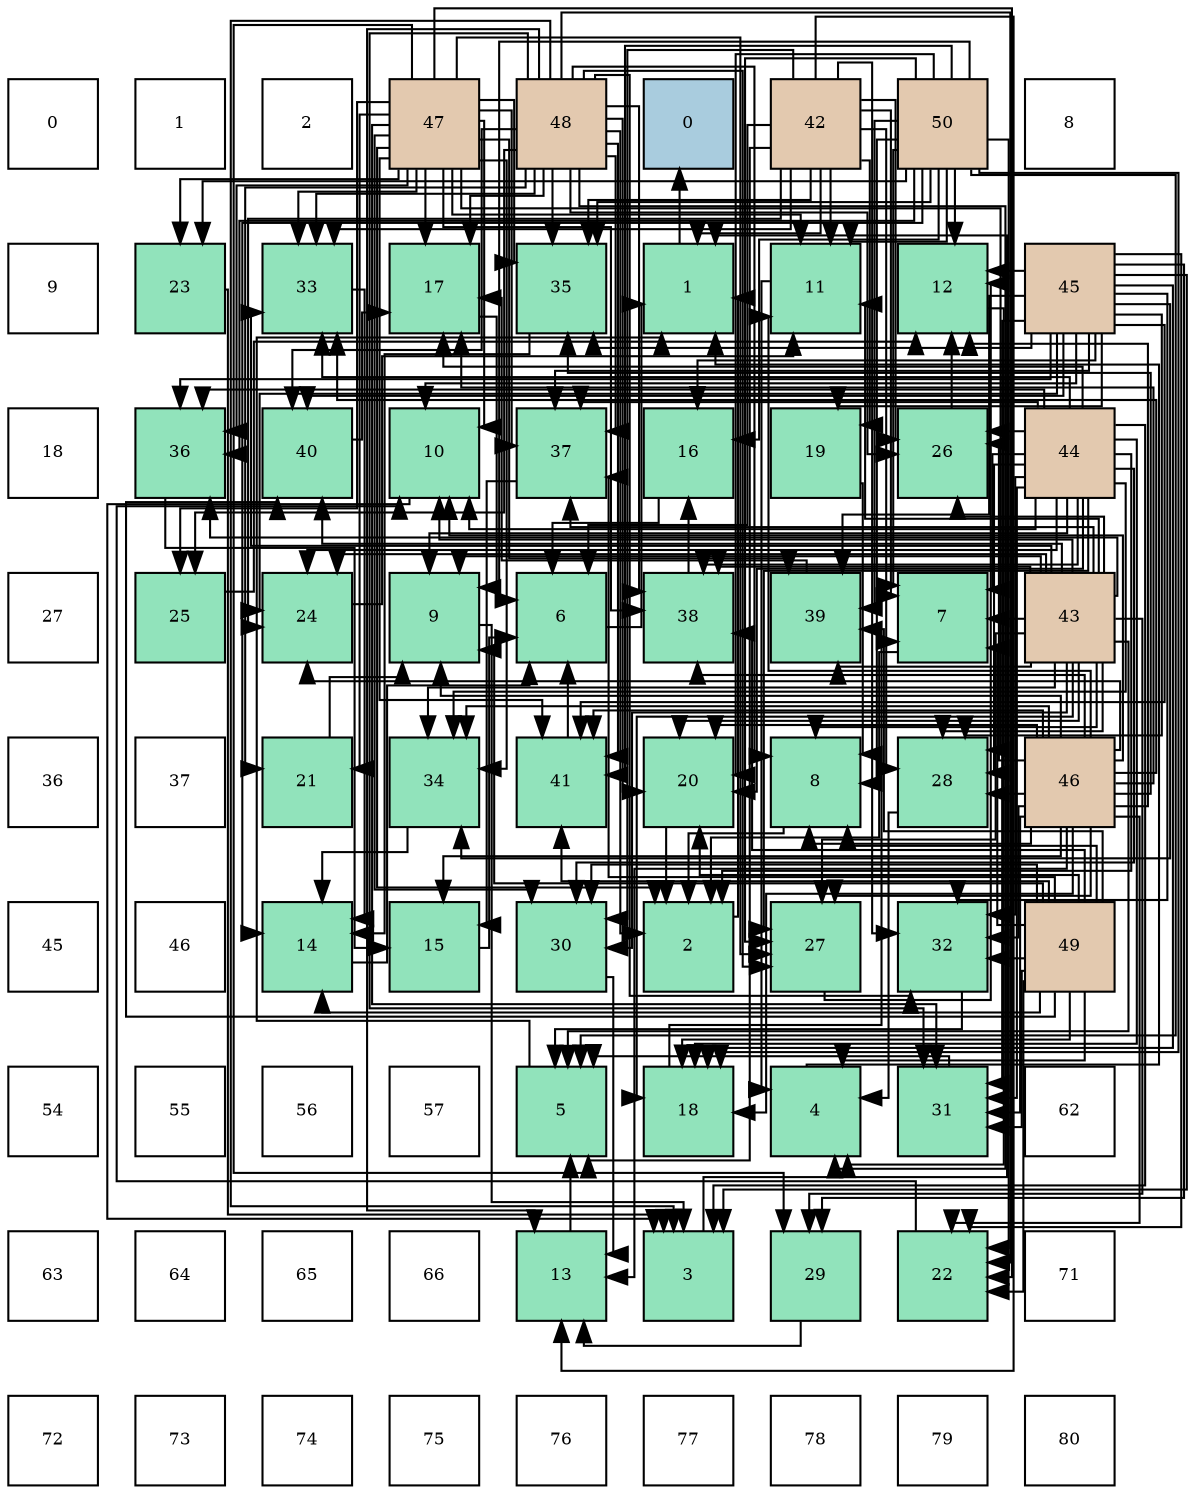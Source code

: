 digraph layout{
 rankdir=TB;
 splines=ortho;
 node [style=filled shape=square fixedsize=true width=0.6];
0[label="0", fontsize=8, fillcolor="#ffffff"];
1[label="1", fontsize=8, fillcolor="#ffffff"];
2[label="2", fontsize=8, fillcolor="#ffffff"];
3[label="47", fontsize=8, fillcolor="#e3c9af"];
4[label="48", fontsize=8, fillcolor="#e3c9af"];
5[label="0", fontsize=8, fillcolor="#a9ccde"];
6[label="42", fontsize=8, fillcolor="#e3c9af"];
7[label="50", fontsize=8, fillcolor="#e3c9af"];
8[label="8", fontsize=8, fillcolor="#ffffff"];
9[label="9", fontsize=8, fillcolor="#ffffff"];
10[label="23", fontsize=8, fillcolor="#91e3bb"];
11[label="33", fontsize=8, fillcolor="#91e3bb"];
12[label="17", fontsize=8, fillcolor="#91e3bb"];
13[label="35", fontsize=8, fillcolor="#91e3bb"];
14[label="1", fontsize=8, fillcolor="#91e3bb"];
15[label="11", fontsize=8, fillcolor="#91e3bb"];
16[label="12", fontsize=8, fillcolor="#91e3bb"];
17[label="45", fontsize=8, fillcolor="#e3c9af"];
18[label="18", fontsize=8, fillcolor="#ffffff"];
19[label="36", fontsize=8, fillcolor="#91e3bb"];
20[label="40", fontsize=8, fillcolor="#91e3bb"];
21[label="10", fontsize=8, fillcolor="#91e3bb"];
22[label="37", fontsize=8, fillcolor="#91e3bb"];
23[label="16", fontsize=8, fillcolor="#91e3bb"];
24[label="19", fontsize=8, fillcolor="#91e3bb"];
25[label="26", fontsize=8, fillcolor="#91e3bb"];
26[label="44", fontsize=8, fillcolor="#e3c9af"];
27[label="27", fontsize=8, fillcolor="#ffffff"];
28[label="25", fontsize=8, fillcolor="#91e3bb"];
29[label="24", fontsize=8, fillcolor="#91e3bb"];
30[label="9", fontsize=8, fillcolor="#91e3bb"];
31[label="6", fontsize=8, fillcolor="#91e3bb"];
32[label="38", fontsize=8, fillcolor="#91e3bb"];
33[label="39", fontsize=8, fillcolor="#91e3bb"];
34[label="7", fontsize=8, fillcolor="#91e3bb"];
35[label="43", fontsize=8, fillcolor="#e3c9af"];
36[label="36", fontsize=8, fillcolor="#ffffff"];
37[label="37", fontsize=8, fillcolor="#ffffff"];
38[label="21", fontsize=8, fillcolor="#91e3bb"];
39[label="34", fontsize=8, fillcolor="#91e3bb"];
40[label="41", fontsize=8, fillcolor="#91e3bb"];
41[label="20", fontsize=8, fillcolor="#91e3bb"];
42[label="8", fontsize=8, fillcolor="#91e3bb"];
43[label="28", fontsize=8, fillcolor="#91e3bb"];
44[label="46", fontsize=8, fillcolor="#e3c9af"];
45[label="45", fontsize=8, fillcolor="#ffffff"];
46[label="46", fontsize=8, fillcolor="#ffffff"];
47[label="14", fontsize=8, fillcolor="#91e3bb"];
48[label="15", fontsize=8, fillcolor="#91e3bb"];
49[label="30", fontsize=8, fillcolor="#91e3bb"];
50[label="2", fontsize=8, fillcolor="#91e3bb"];
51[label="27", fontsize=8, fillcolor="#91e3bb"];
52[label="32", fontsize=8, fillcolor="#91e3bb"];
53[label="49", fontsize=8, fillcolor="#e3c9af"];
54[label="54", fontsize=8, fillcolor="#ffffff"];
55[label="55", fontsize=8, fillcolor="#ffffff"];
56[label="56", fontsize=8, fillcolor="#ffffff"];
57[label="57", fontsize=8, fillcolor="#ffffff"];
58[label="5", fontsize=8, fillcolor="#91e3bb"];
59[label="18", fontsize=8, fillcolor="#91e3bb"];
60[label="4", fontsize=8, fillcolor="#91e3bb"];
61[label="31", fontsize=8, fillcolor="#91e3bb"];
62[label="62", fontsize=8, fillcolor="#ffffff"];
63[label="63", fontsize=8, fillcolor="#ffffff"];
64[label="64", fontsize=8, fillcolor="#ffffff"];
65[label="65", fontsize=8, fillcolor="#ffffff"];
66[label="66", fontsize=8, fillcolor="#ffffff"];
67[label="13", fontsize=8, fillcolor="#91e3bb"];
68[label="3", fontsize=8, fillcolor="#91e3bb"];
69[label="29", fontsize=8, fillcolor="#91e3bb"];
70[label="22", fontsize=8, fillcolor="#91e3bb"];
71[label="71", fontsize=8, fillcolor="#ffffff"];
72[label="72", fontsize=8, fillcolor="#ffffff"];
73[label="73", fontsize=8, fillcolor="#ffffff"];
74[label="74", fontsize=8, fillcolor="#ffffff"];
75[label="75", fontsize=8, fillcolor="#ffffff"];
76[label="76", fontsize=8, fillcolor="#ffffff"];
77[label="77", fontsize=8, fillcolor="#ffffff"];
78[label="78", fontsize=8, fillcolor="#ffffff"];
79[label="79", fontsize=8, fillcolor="#ffffff"];
80[label="80", fontsize=8, fillcolor="#ffffff"];
edge [constraint=false, style=vis];14 -> 5;
50 -> 14;
68 -> 14;
60 -> 14;
58 -> 14;
31 -> 14;
34 -> 50;
42 -> 50;
30 -> 68;
21 -> 68;
15 -> 60;
16 -> 60;
67 -> 58;
47 -> 31;
48 -> 31;
23 -> 31;
12 -> 31;
59 -> 34;
24 -> 42;
41 -> 50;
38 -> 30;
70 -> 21;
10 -> 68;
29 -> 15;
28 -> 16;
25 -> 16;
51 -> 16;
43 -> 60;
69 -> 67;
49 -> 67;
61 -> 58;
52 -> 58;
11 -> 47;
39 -> 47;
13 -> 47;
19 -> 48;
22 -> 48;
32 -> 23;
33 -> 12;
20 -> 12;
40 -> 31;
6 -> 14;
6 -> 58;
6 -> 31;
6 -> 34;
6 -> 15;
6 -> 67;
6 -> 24;
6 -> 29;
6 -> 25;
6 -> 43;
6 -> 49;
6 -> 52;
6 -> 11;
6 -> 13;
35 -> 58;
35 -> 34;
35 -> 42;
35 -> 30;
35 -> 21;
35 -> 15;
35 -> 59;
35 -> 41;
35 -> 29;
35 -> 25;
35 -> 51;
35 -> 43;
35 -> 69;
35 -> 49;
35 -> 11;
35 -> 39;
35 -> 19;
35 -> 22;
35 -> 32;
35 -> 33;
35 -> 20;
26 -> 50;
26 -> 68;
26 -> 34;
26 -> 30;
26 -> 21;
26 -> 12;
26 -> 59;
26 -> 41;
26 -> 29;
26 -> 25;
26 -> 51;
26 -> 43;
26 -> 49;
26 -> 61;
26 -> 52;
26 -> 11;
26 -> 39;
26 -> 19;
26 -> 22;
26 -> 32;
17 -> 68;
17 -> 21;
17 -> 16;
17 -> 23;
17 -> 59;
17 -> 24;
17 -> 70;
17 -> 29;
17 -> 43;
17 -> 69;
17 -> 61;
17 -> 52;
17 -> 39;
17 -> 13;
17 -> 19;
17 -> 22;
17 -> 33;
17 -> 20;
17 -> 40;
44 -> 42;
44 -> 30;
44 -> 21;
44 -> 15;
44 -> 16;
44 -> 67;
44 -> 48;
44 -> 12;
44 -> 59;
44 -> 41;
44 -> 70;
44 -> 29;
44 -> 25;
44 -> 51;
44 -> 43;
44 -> 61;
44 -> 52;
44 -> 11;
44 -> 39;
44 -> 13;
44 -> 32;
44 -> 40;
3 -> 50;
3 -> 21;
3 -> 15;
3 -> 12;
3 -> 38;
3 -> 70;
3 -> 10;
3 -> 28;
3 -> 51;
3 -> 43;
3 -> 69;
3 -> 49;
3 -> 61;
3 -> 11;
3 -> 39;
3 -> 13;
3 -> 19;
3 -> 22;
3 -> 32;
3 -> 33;
3 -> 40;
4 -> 50;
4 -> 68;
4 -> 60;
4 -> 42;
4 -> 67;
4 -> 12;
4 -> 41;
4 -> 38;
4 -> 70;
4 -> 28;
4 -> 25;
4 -> 51;
4 -> 61;
4 -> 52;
4 -> 11;
4 -> 13;
4 -> 22;
4 -> 32;
4 -> 20;
4 -> 40;
53 -> 60;
53 -> 34;
53 -> 42;
53 -> 30;
53 -> 47;
53 -> 59;
53 -> 41;
53 -> 70;
53 -> 49;
53 -> 61;
53 -> 52;
53 -> 22;
53 -> 32;
53 -> 33;
53 -> 20;
53 -> 40;
7 -> 58;
7 -> 34;
7 -> 42;
7 -> 30;
7 -> 15;
7 -> 16;
7 -> 47;
7 -> 23;
7 -> 59;
7 -> 41;
7 -> 70;
7 -> 10;
7 -> 51;
7 -> 13;
7 -> 19;
7 -> 33;
7 -> 40;
edge [constraint=true, style=invis];
0 -> 9 -> 18 -> 27 -> 36 -> 45 -> 54 -> 63 -> 72;
1 -> 10 -> 19 -> 28 -> 37 -> 46 -> 55 -> 64 -> 73;
2 -> 11 -> 20 -> 29 -> 38 -> 47 -> 56 -> 65 -> 74;
3 -> 12 -> 21 -> 30 -> 39 -> 48 -> 57 -> 66 -> 75;
4 -> 13 -> 22 -> 31 -> 40 -> 49 -> 58 -> 67 -> 76;
5 -> 14 -> 23 -> 32 -> 41 -> 50 -> 59 -> 68 -> 77;
6 -> 15 -> 24 -> 33 -> 42 -> 51 -> 60 -> 69 -> 78;
7 -> 16 -> 25 -> 34 -> 43 -> 52 -> 61 -> 70 -> 79;
8 -> 17 -> 26 -> 35 -> 44 -> 53 -> 62 -> 71 -> 80;
rank = same {0 -> 1 -> 2 -> 3 -> 4 -> 5 -> 6 -> 7 -> 8};
rank = same {9 -> 10 -> 11 -> 12 -> 13 -> 14 -> 15 -> 16 -> 17};
rank = same {18 -> 19 -> 20 -> 21 -> 22 -> 23 -> 24 -> 25 -> 26};
rank = same {27 -> 28 -> 29 -> 30 -> 31 -> 32 -> 33 -> 34 -> 35};
rank = same {36 -> 37 -> 38 -> 39 -> 40 -> 41 -> 42 -> 43 -> 44};
rank = same {45 -> 46 -> 47 -> 48 -> 49 -> 50 -> 51 -> 52 -> 53};
rank = same {54 -> 55 -> 56 -> 57 -> 58 -> 59 -> 60 -> 61 -> 62};
rank = same {63 -> 64 -> 65 -> 66 -> 67 -> 68 -> 69 -> 70 -> 71};
rank = same {72 -> 73 -> 74 -> 75 -> 76 -> 77 -> 78 -> 79 -> 80};
}